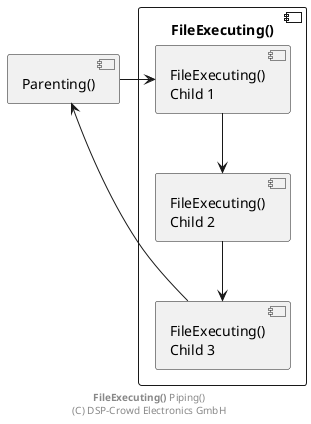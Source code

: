 
@startuml


skinparam backgroundColor #ffffff

component "Parenting()" as pa

component "FileExecuting()" as fe {
  component "FileExecuting()\nChild 1" as ch1
  component "FileExecuting()\nChild 2" as ch2
  component "FileExecuting()\nChild 3" as ch3
  
  ch1 --> ch2
  ch2 --> ch3
}

pa -> ch1
pa <- ch3

footer **FileExecuting()** Piping()\n(C) DSP-Crowd Electronics GmbH

@enduml

